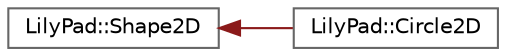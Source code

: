 digraph "Graphical Class Hierarchy"
{
 // LATEX_PDF_SIZE
  bgcolor="transparent";
  edge [fontname=Helvetica,fontsize=10,labelfontname=Helvetica,labelfontsize=10];
  node [fontname=Helvetica,fontsize=10,shape=box,height=0.2,width=0.4];
  rankdir="LR";
  Node0 [id="Node000000",label="LilyPad::Shape2D",height=0.2,width=0.4,color="grey40", fillcolor="white", style="filled",URL="$classLilyPad_1_1Shape2D.html",tooltip=" "];
  Node0 -> Node1 [id="edge7_Node000000_Node000001",dir="back",color="firebrick4",style="solid",tooltip=" "];
  Node1 [id="Node000001",label="LilyPad::Circle2D",height=0.2,width=0.4,color="grey40", fillcolor="white", style="filled",URL="$classLilyPad_1_1Circle2D.html",tooltip=" "];
}
